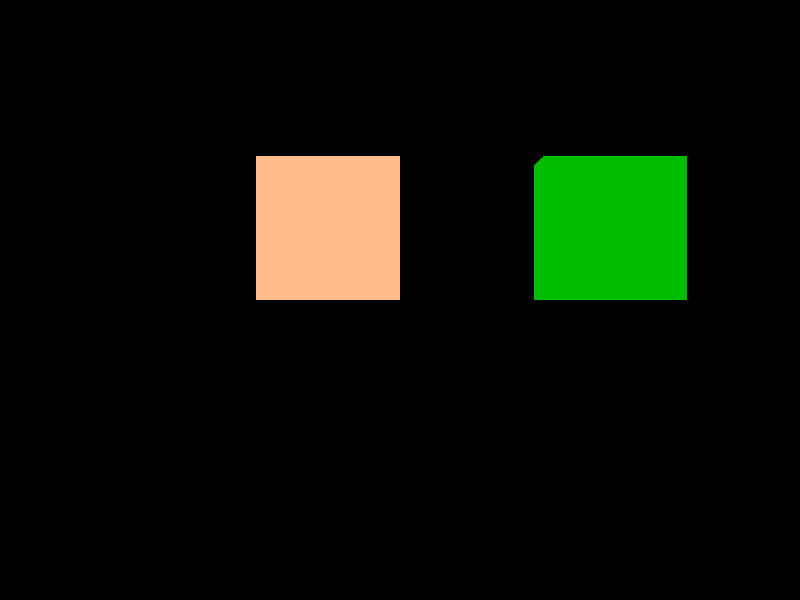 // Generated by OpenSCAD (https://www.openscad.org/)
// Source file: pov-export.scad

// Camera settings are at the bottom of this script

#version 3.7;
global_settings { assumed_gamma 1.0 }
#declare MATERIAL=finish { specular 0.5 roughness 0.001 reflection{0 0.63 fresnel} ambient 0 diffuse 0.6 conserve_energy }
#declare MATERIAL_INT=interior{ior 1.32}
polygon { 4, 
<-10, 0, 0>, <-10, 0, 10>, <-10, 10, 10>, <-10, 0, 0>
texture { pigment { color rgbf <1, 0.5, 0.25, 0.875> } }
finish { MATERIAL } interior { MATERIAL_INT }
}
polygon { 4, 
<-10, 0, 0>, <-10, 10, 0>, <0, 10, 0>, <-10, 0, 0>
texture { pigment { color rgbf <1, 0.5, 0.25, 0.875> } }
finish { MATERIAL } interior { MATERIAL_INT }
}
polygon { 4, 
<-10, 0, 0>, <-10, 10, 10>, <-10, 10, 0>, <-10, 0, 0>
texture { pigment { color rgbf <1, 0.5, 0.25, 0.875> } }
finish { MATERIAL } interior { MATERIAL_INT }
}
polygon { 4, 
<-10, 0, 0>, <0, 0, 0>, <0, 0, 10>, <-10, 0, 0>
texture { pigment { color rgbf <1, 0.5, 0.25, 0.875> } }
finish { MATERIAL } interior { MATERIAL_INT }
}
polygon { 4, 
<-10, 0, 0>, <0, 0, 10>, <-10, 0, 10>, <-10, 0, 0>
texture { pigment { color rgbf <1, 0.5, 0.25, 0.875> } }
finish { MATERIAL } interior { MATERIAL_INT }
}
polygon { 4, 
<-10, 0, 0>, <0, 10, 0>, <0, 0, 0>, <-10, 0, 0>
texture { pigment { color rgbf <1, 0.5, 0.25, 0.875> } }
finish { MATERIAL } interior { MATERIAL_INT }
}
polygon { 4, 
<-10, 0, 10>, <0, 0, 10>, <-10, 10, 10>, <-10, 0, 10>
texture { pigment { color rgbf <1, 0.5, 0.25, 0.875> } }
finish { MATERIAL } interior { MATERIAL_INT }
}
polygon { 4, 
<-10, 10, 0>, <-10, 10, 10>, <0, 10, 0>, <-10, 10, 0>
texture { pigment { color rgbf <1, 0.5, 0.25, 0.875> } }
finish { MATERIAL } interior { MATERIAL_INT }
}
polygon { 4, 
<-10, 10, 10>, <0, 0, 10>, <0, 10, 10>, <-10, 10, 10>
texture { pigment { color rgbf <1, 0.5, 0.25, 0.875> } }
finish { MATERIAL } interior { MATERIAL_INT }
}
polygon { 4, 
<-10, 10, 10>, <0, 10, 10>, <0, 10, 0>, <-10, 10, 10>
texture { pigment { color rgbf <1, 0.5, 0.25, 0.875> } }
finish { MATERIAL } interior { MATERIAL_INT }
}
polygon { 4, 
<0, 0, 0>, <0, 10, 0>, <0, 0, 10>, <0, 0, 0>
texture { pigment { color rgbf <1, 0.5, 0.25, 0.875> } }
finish { MATERIAL } interior { MATERIAL_INT }
}
polygon { 4, 
<0, 0, 10>, <0, 10, 0>, <0, 10, 10>, <0, 0, 10>
texture { pigment { color rgbf <1, 0.5, 0.25, 0.875> } }
finish { MATERIAL } interior { MATERIAL_INT }
}
polygon { 4, 
<10, 0, 0>, <10, 0, 10>, <10, 10, 10>, <10, 0, 0>
texture { pigment { color rgbf <0, 0.501961, 0, 0> } }
finish { MATERIAL } interior { MATERIAL_INT }
}
polygon { 4, 
<10, 0, 0>, <10, 10, 0>, <20, 10, 0>, <10, 0, 0>
texture { pigment { color rgbf <0, 0.501961, 0, 0> } }
finish { MATERIAL } interior { MATERIAL_INT }
}
polygon { 4, 
<10, 0, 0>, <10, 10, 10>, <10, 10, 0>, <10, 0, 0>
texture { pigment { color rgbf <0, 0.501961, 0, 0> } }
finish { MATERIAL } interior { MATERIAL_INT }
}
polygon { 4, 
<10, 0, 0>, <20, 0, 0>, <20, 0, 10>, <10, 0, 0>
texture { pigment { color rgbf <0, 0.501961, 0, 0> } }
finish { MATERIAL } interior { MATERIAL_INT }
}
polygon { 4, 
<10, 0, 0>, <20, 0, 10>, <10, 0, 10>, <10, 0, 0>
texture { pigment { color rgbf <0, 0.501961, 0, 0> } }
finish { MATERIAL } interior { MATERIAL_INT }
}
polygon { 4, 
<10, 0, 0>, <20, 10, 0>, <20, 0, 0>, <10, 0, 0>
texture { pigment { color rgbf <0, 0.501961, 0, 0> } }
finish { MATERIAL } interior { MATERIAL_INT }
}
polygon { 4, 
<10, 0, 10>, <20, 0, 10>, <10, 10, 10>, <10, 0, 10>
texture { pigment { color rgbf <0, 0.501961, 0, 0> } }
finish { MATERIAL } interior { MATERIAL_INT }
}
polygon { 4, 
<10, 10, 0>, <10, 10, 10>, <20, 10, 0>, <10, 10, 0>
texture { pigment { color rgbf <0, 0.501961, 0, 0> } }
finish { MATERIAL } interior { MATERIAL_INT }
}
polygon { 4, 
<10, 10, 10>, <20, 0, 10>, <20, 10, 10>, <10, 10, 10>
texture { pigment { color rgbf <0, 0.501961, 0, 0> } }
finish { MATERIAL } interior { MATERIAL_INT }
}
polygon { 4, 
<10, 10, 10>, <20, 10, 10>, <20, 10, 0>, <10, 10, 10>
texture { pigment { color rgbf <0, 0.501961, 0, 0> } }
finish { MATERIAL } interior { MATERIAL_INT }
}
polygon { 4, 
<20, 0, 0>, <20, 10, 0>, <20, 0, 10>, <20, 0, 0>
texture { pigment { color rgbf <0, 0.501961, 0, 0> } }
finish { MATERIAL } interior { MATERIAL_INT }
}
polygon { 4, 
<20, 0, 10>, <20, 10, 0>, <20, 10, 10>, <20, 0, 10>
texture { pigment { color rgbf <0, 0.501961, 0, 0> } }
finish { MATERIAL } interior { MATERIAL_INT }
}
light_source { <-70, -20, -20> color rgb <0.2, 0.2, 0.2> }
light_source { <-70, -20, 5> color rgb <0.2, 0.2, 0.2> }
light_source { <-70, -20, 30> color rgb <0.2, 0.2, 0.2> }
light_source { <-70, 5, -20> color rgb <0.2, 0.2, 0.2> }
light_source { <-70, 5, 5> color rgb <0.2, 0.2, 0.2> }
light_source { <-70, 5, 30> color rgb <0.2, 0.2, 0.2> }
light_source { <-70, 30, -20> color rgb <0.2, 0.2, 0.2> }
light_source { <-70, 30, 5> color rgb <0.2, 0.2, 0.2> }
light_source { <-70, 30, 30> color rgb <0.2, 0.2, 0.2> }
light_source { <5, -20, -20> color rgb <0.2, 0.2, 0.2> }
light_source { <5, -20, 5> color rgb <0.2, 0.2, 0.2> }
light_source { <5, -20, 30> color rgb <0.2, 0.2, 0.2> }
light_source { <5, 5, -20> color rgb <0.2, 0.2, 0.2> }
light_source { <5, 5, 5> color rgb <0.2, 0.2, 0.2> }
light_source { <5, 5, 30> color rgb <0.2, 0.2, 0.2> }
light_source { <5, 30, -20> color rgb <0.2, 0.2, 0.2> }
light_source { <5, 30, 5> color rgb <0.2, 0.2, 0.2> }
light_source { <5, 30, 30> color rgb <0.2, 0.2, 0.2> }
light_source { <80, -20, -20> color rgb <0.2, 0.2, 0.2> }
light_source { <80, -20, 5> color rgb <0.2, 0.2, 0.2> }
light_source { <80, -20, 30> color rgb <0.2, 0.2, 0.2> }
light_source { <80, 5, -20> color rgb <0.2, 0.2, 0.2> }
light_source { <80, 5, 5> color rgb <0.2, 0.2, 0.2> }
light_source { <80, 5, 30> color rgb <0.2, 0.2, 0.2> }
light_source { <80, 30, -20> color rgb <0.2, 0.2, 0.2> }
light_source { <80, 30, 5> color rgb <0.2, 0.2, 0.2> }
light_source { <80, 30, 30> color rgb <0.2, 0.2, 0.2> }
camera { look_at <0, 0, 0>
 location <0, 0, 140>
 angle 22.5 up <0, 1, 0> right <1, 0, 0> sky <0, 1, 0> right -x*image_width/image_height
translate <0, 0, 0>
rotate <90, 0 + clock * 3, 0 + clock>
}
#include "rad_def.inc"
global_settings { photons { count 20000 autostop 0 jitter .4 } radiosity { Rad_Settings(Radiosity_Normal, off, off) } }
